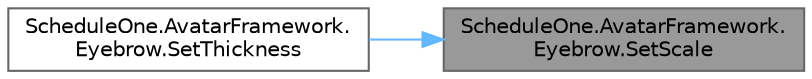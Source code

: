 digraph "ScheduleOne.AvatarFramework.Eyebrow.SetScale"
{
 // LATEX_PDF_SIZE
  bgcolor="transparent";
  edge [fontname=Helvetica,fontsize=10,labelfontname=Helvetica,labelfontsize=10];
  node [fontname=Helvetica,fontsize=10,shape=box,height=0.2,width=0.4];
  rankdir="RL";
  Node1 [id="Node000001",label="ScheduleOne.AvatarFramework.\lEyebrow.SetScale",height=0.2,width=0.4,color="gray40", fillcolor="grey60", style="filled", fontcolor="black",tooltip=" "];
  Node1 -> Node2 [id="edge1_Node000001_Node000002",dir="back",color="steelblue1",style="solid",tooltip=" "];
  Node2 [id="Node000002",label="ScheduleOne.AvatarFramework.\lEyebrow.SetThickness",height=0.2,width=0.4,color="grey40", fillcolor="white", style="filled",URL="$class_schedule_one_1_1_avatar_framework_1_1_eyebrow.html#a3cde16bdbc525918aa31d02c18b7e955",tooltip=" "];
}
